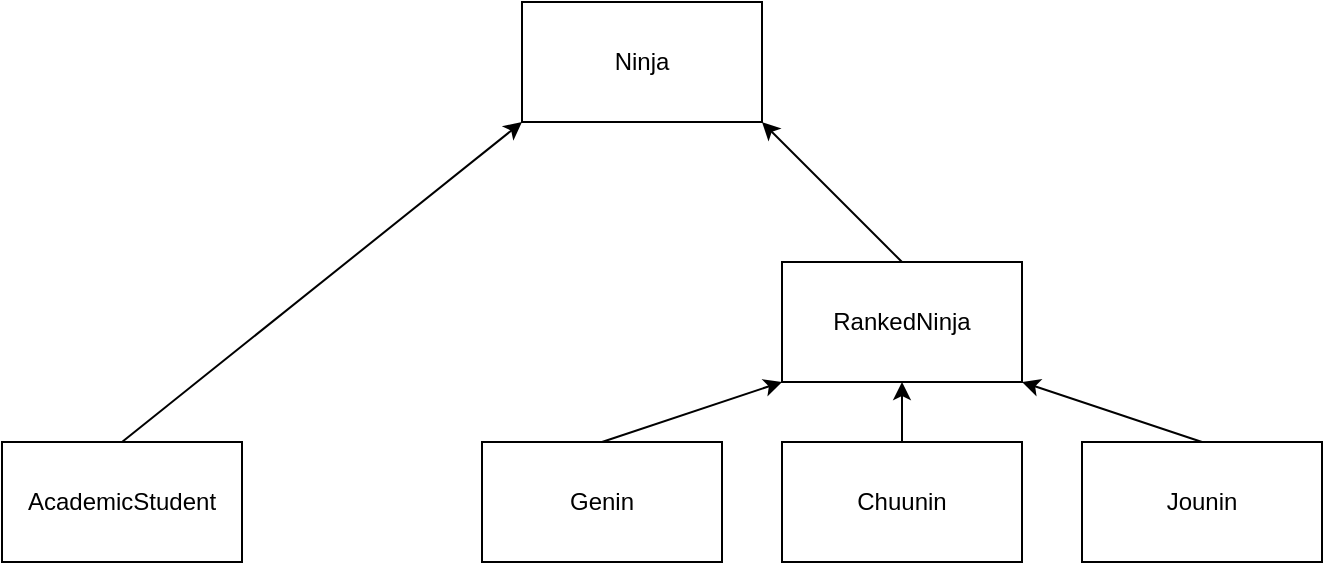 <mxfile version="12.9.11" type="device"><diagram id="C5RBs43oDa-KdzZeNtuy" name="Page-1"><mxGraphModel dx="1422" dy="834" grid="1" gridSize="10" guides="1" tooltips="1" connect="1" arrows="1" fold="1" page="1" pageScale="1" pageWidth="827" pageHeight="1169" math="0" shadow="0"><root><mxCell id="WIyWlLk6GJQsqaUBKTNV-0"/><mxCell id="WIyWlLk6GJQsqaUBKTNV-1" parent="WIyWlLk6GJQsqaUBKTNV-0"/><mxCell id="jdDL70oK6SK7t4eOBQr7-0" value="Ninja" style="rounded=0;whiteSpace=wrap;html=1;" vertex="1" parent="WIyWlLk6GJQsqaUBKTNV-1"><mxGeometry x="340" y="20" width="120" height="60" as="geometry"/></mxCell><mxCell id="jdDL70oK6SK7t4eOBQr7-1" value="AcademicStudent" style="rounded=0;whiteSpace=wrap;html=1;" vertex="1" parent="WIyWlLk6GJQsqaUBKTNV-1"><mxGeometry x="80" y="240" width="120" height="60" as="geometry"/></mxCell><mxCell id="jdDL70oK6SK7t4eOBQr7-2" value="Genin" style="rounded=0;whiteSpace=wrap;html=1;" vertex="1" parent="WIyWlLk6GJQsqaUBKTNV-1"><mxGeometry x="320" y="240" width="120" height="60" as="geometry"/></mxCell><mxCell id="jdDL70oK6SK7t4eOBQr7-3" value="Chuunin" style="rounded=0;whiteSpace=wrap;html=1;" vertex="1" parent="WIyWlLk6GJQsqaUBKTNV-1"><mxGeometry x="470" y="240" width="120" height="60" as="geometry"/></mxCell><mxCell id="jdDL70oK6SK7t4eOBQr7-4" value="Jounin" style="rounded=0;whiteSpace=wrap;html=1;" vertex="1" parent="WIyWlLk6GJQsqaUBKTNV-1"><mxGeometry x="620" y="240" width="120" height="60" as="geometry"/></mxCell><mxCell id="jdDL70oK6SK7t4eOBQr7-5" value="" style="endArrow=classic;html=1;exitX=0.5;exitY=0;exitDx=0;exitDy=0;entryX=0;entryY=1;entryDx=0;entryDy=0;" edge="1" parent="WIyWlLk6GJQsqaUBKTNV-1" source="jdDL70oK6SK7t4eOBQr7-1" target="jdDL70oK6SK7t4eOBQr7-0"><mxGeometry width="50" height="50" relative="1" as="geometry"><mxPoint x="80" y="150" as="sourcePoint"/><mxPoint x="130" y="100" as="targetPoint"/></mxGeometry></mxCell><mxCell id="jdDL70oK6SK7t4eOBQr7-7" value="" style="endArrow=classic;html=1;exitX=0.5;exitY=0;exitDx=0;exitDy=0;entryX=0;entryY=1;entryDx=0;entryDy=0;" edge="1" parent="WIyWlLk6GJQsqaUBKTNV-1" source="jdDL70oK6SK7t4eOBQr7-2" target="jdDL70oK6SK7t4eOBQr7-10"><mxGeometry width="50" height="50" relative="1" as="geometry"><mxPoint x="80" y="240" as="sourcePoint"/><mxPoint x="350" y="90" as="targetPoint"/></mxGeometry></mxCell><mxCell id="jdDL70oK6SK7t4eOBQr7-8" value="" style="endArrow=classic;html=1;exitX=0.5;exitY=0;exitDx=0;exitDy=0;entryX=0.5;entryY=1;entryDx=0;entryDy=0;" edge="1" parent="WIyWlLk6GJQsqaUBKTNV-1" source="jdDL70oK6SK7t4eOBQr7-3" target="jdDL70oK6SK7t4eOBQr7-10"><mxGeometry width="50" height="50" relative="1" as="geometry"><mxPoint x="260" y="320" as="sourcePoint"/><mxPoint x="380" y="90" as="targetPoint"/></mxGeometry></mxCell><mxCell id="jdDL70oK6SK7t4eOBQr7-9" value="" style="endArrow=classic;html=1;exitX=0.5;exitY=0;exitDx=0;exitDy=0;entryX=1;entryY=1;entryDx=0;entryDy=0;" edge="1" parent="WIyWlLk6GJQsqaUBKTNV-1" source="jdDL70oK6SK7t4eOBQr7-4" target="jdDL70oK6SK7t4eOBQr7-10"><mxGeometry width="50" height="50" relative="1" as="geometry"><mxPoint x="550" y="320" as="sourcePoint"/><mxPoint x="440" y="90" as="targetPoint"/></mxGeometry></mxCell><mxCell id="jdDL70oK6SK7t4eOBQr7-10" value="RankedNinja" style="rounded=0;whiteSpace=wrap;html=1;" vertex="1" parent="WIyWlLk6GJQsqaUBKTNV-1"><mxGeometry x="470" y="150" width="120" height="60" as="geometry"/></mxCell><mxCell id="jdDL70oK6SK7t4eOBQr7-11" value="" style="endArrow=classic;html=1;exitX=0.5;exitY=0;exitDx=0;exitDy=0;entryX=1;entryY=1;entryDx=0;entryDy=0;" edge="1" parent="WIyWlLk6GJQsqaUBKTNV-1" source="jdDL70oK6SK7t4eOBQr7-10" target="jdDL70oK6SK7t4eOBQr7-0"><mxGeometry width="50" height="50" relative="1" as="geometry"><mxPoint x="550" y="320" as="sourcePoint"/><mxPoint x="570" y="220" as="targetPoint"/></mxGeometry></mxCell></root></mxGraphModel></diagram></mxfile>